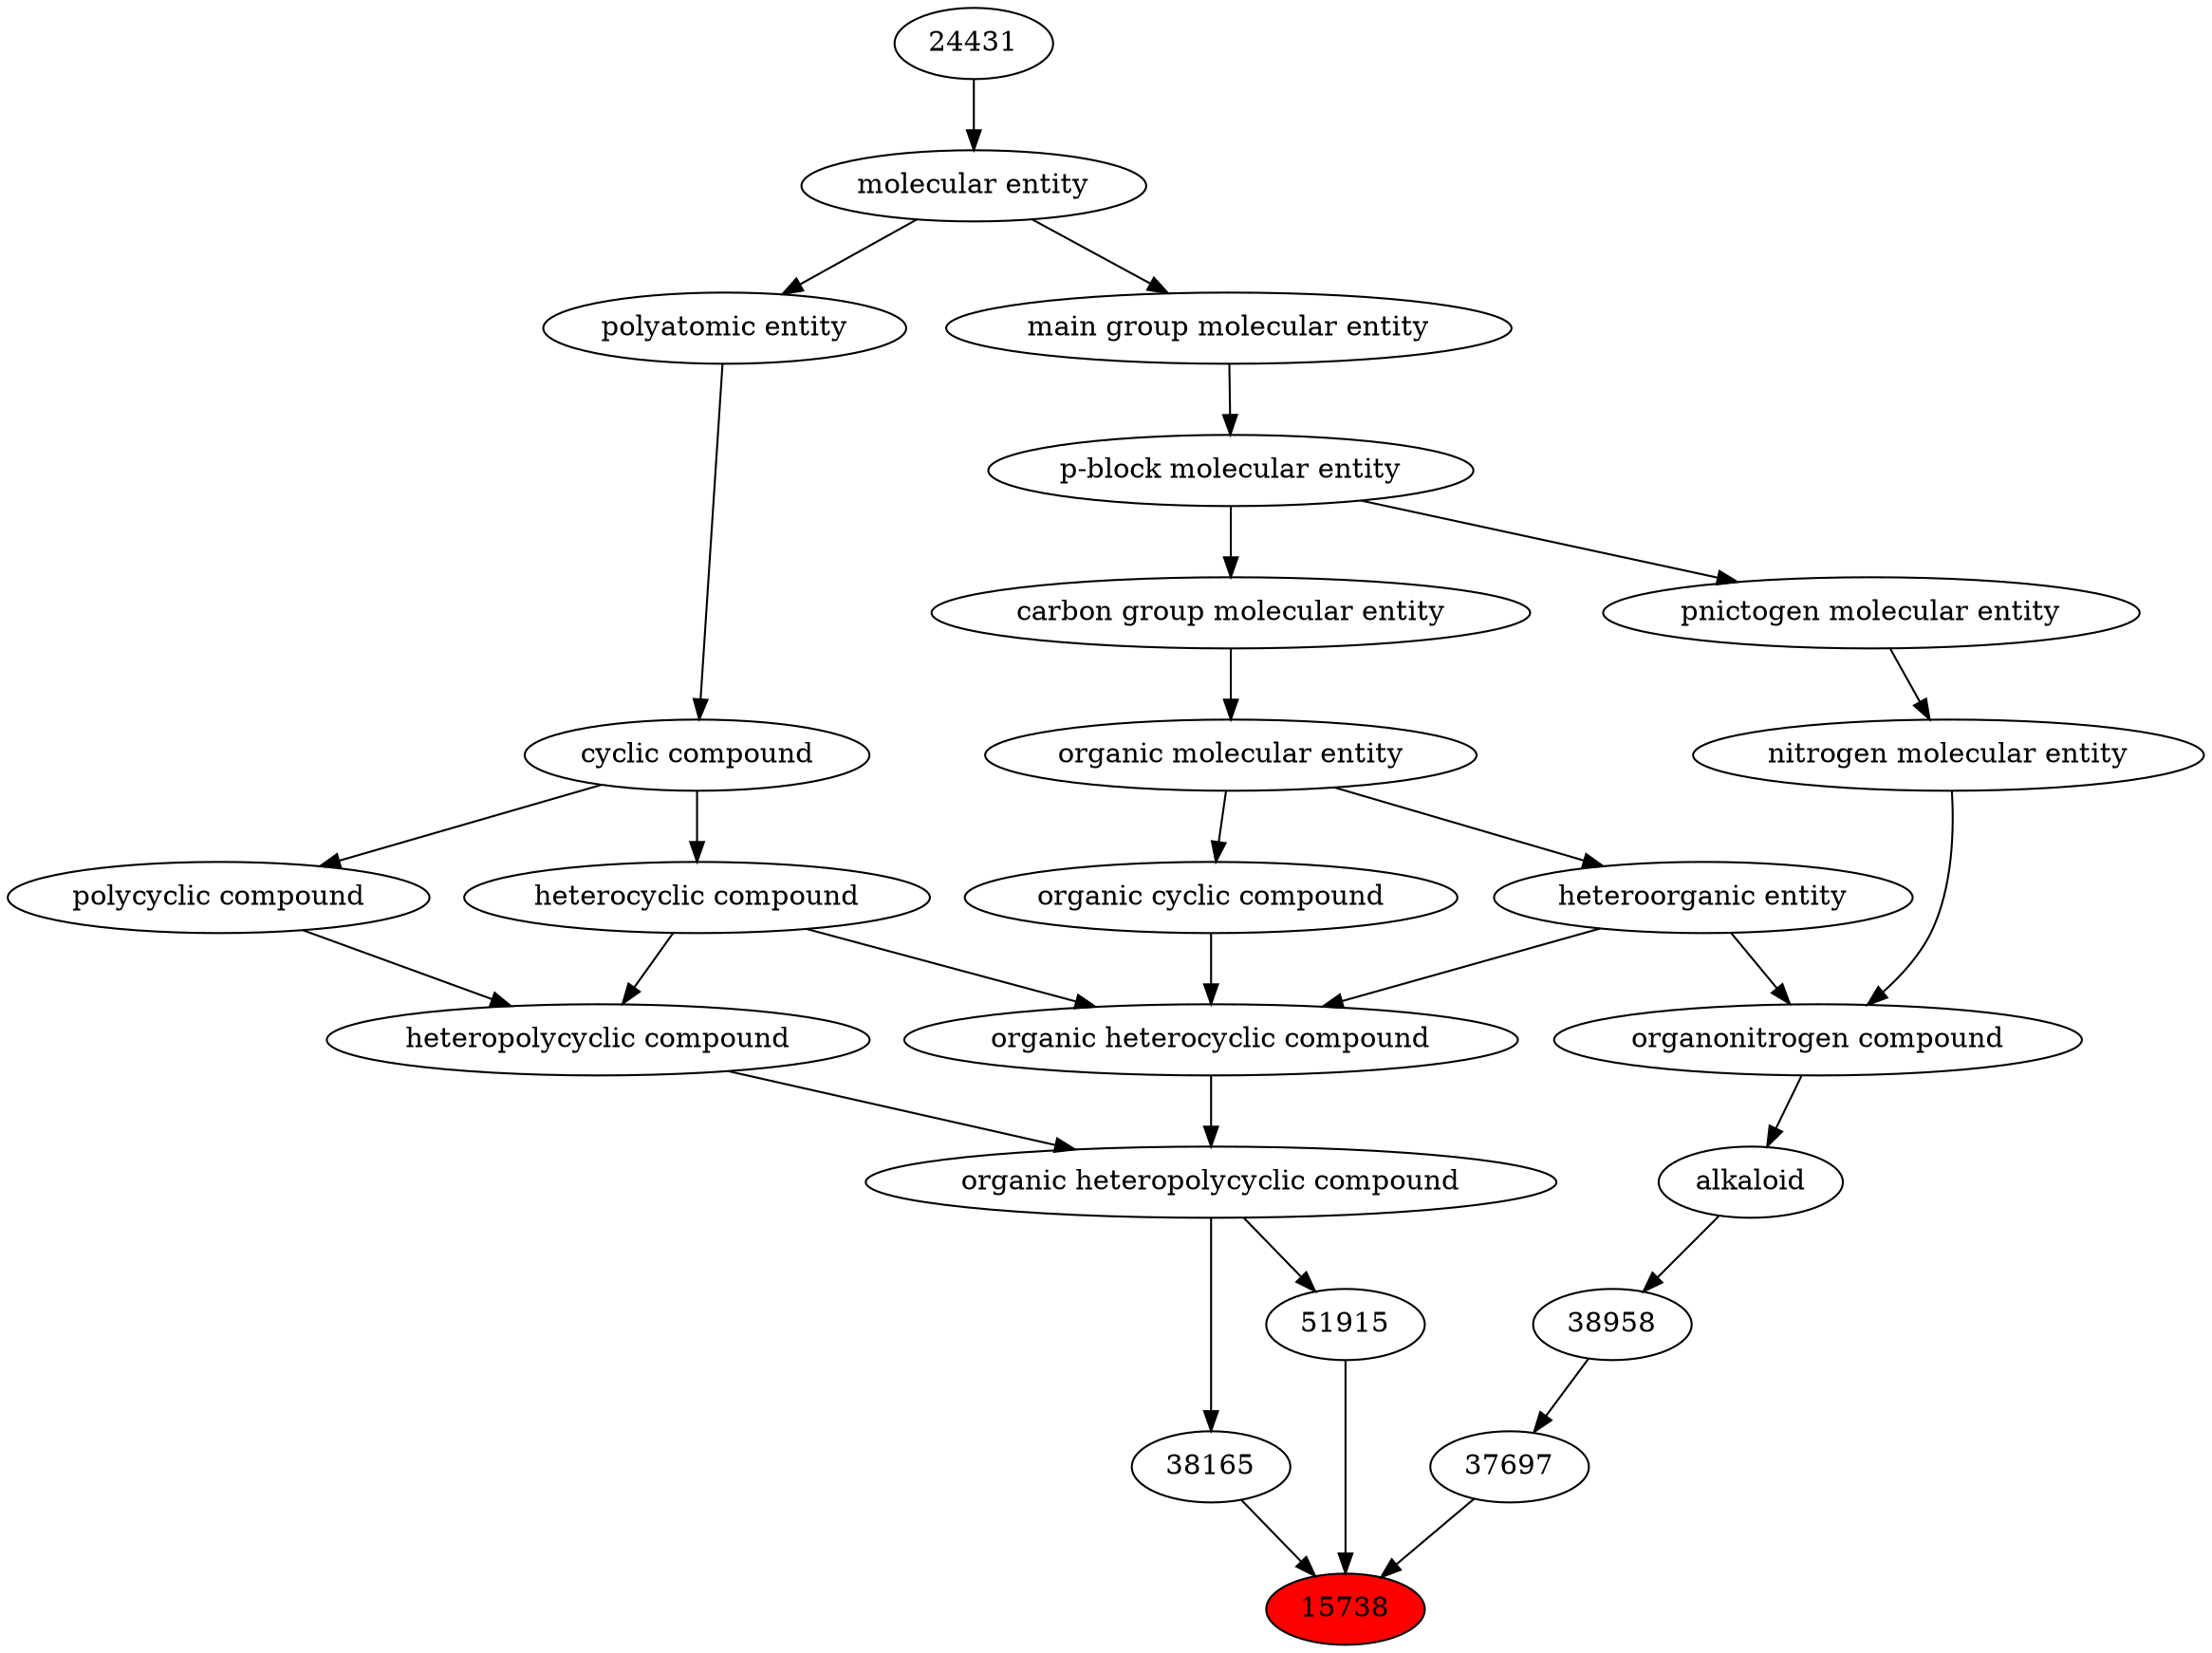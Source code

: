 digraph tree{ 
15738 [label="15738" fillcolor=red style=filled]
38165 -> 15738
37697 -> 15738
51915 -> 15738
38165 [label="38165"]
38166 -> 38165
37697 [label="37697"]
38958 -> 37697
51915 [label="51915"]
38166 -> 51915
38166 [label="organic heteropolycyclic compound"]
24532 -> 38166
33671 -> 38166
38958 [label="38958"]
22315 -> 38958
24532 [label="organic heterocyclic compound"]
33285 -> 24532
33832 -> 24532
5686 -> 24532
33671 [label="heteropolycyclic compound"]
5686 -> 33671
33635 -> 33671
22315 [label="alkaloid"]
35352 -> 22315
33285 [label="heteroorganic entity"]
50860 -> 33285
33832 [label="organic cyclic compound"]
50860 -> 33832
5686 [label="heterocyclic compound"]
33595 -> 5686
33635 [label="polycyclic compound"]
33595 -> 33635
35352 [label="organonitrogen compound"]
51143 -> 35352
33285 -> 35352
50860 [label="organic molecular entity"]
33582 -> 50860
33595 [label="cyclic compound"]
36357 -> 33595
51143 [label="nitrogen molecular entity"]
33302 -> 51143
33582 [label="carbon group molecular entity"]
33675 -> 33582
36357 [label="polyatomic entity"]
23367 -> 36357
33302 [label="pnictogen molecular entity"]
33675 -> 33302
33675 [label="p-block molecular entity"]
33579 -> 33675
23367 [label="molecular entity"]
24431 -> 23367
33579 [label="main group molecular entity"]
23367 -> 33579
24431 [label="24431"]
}